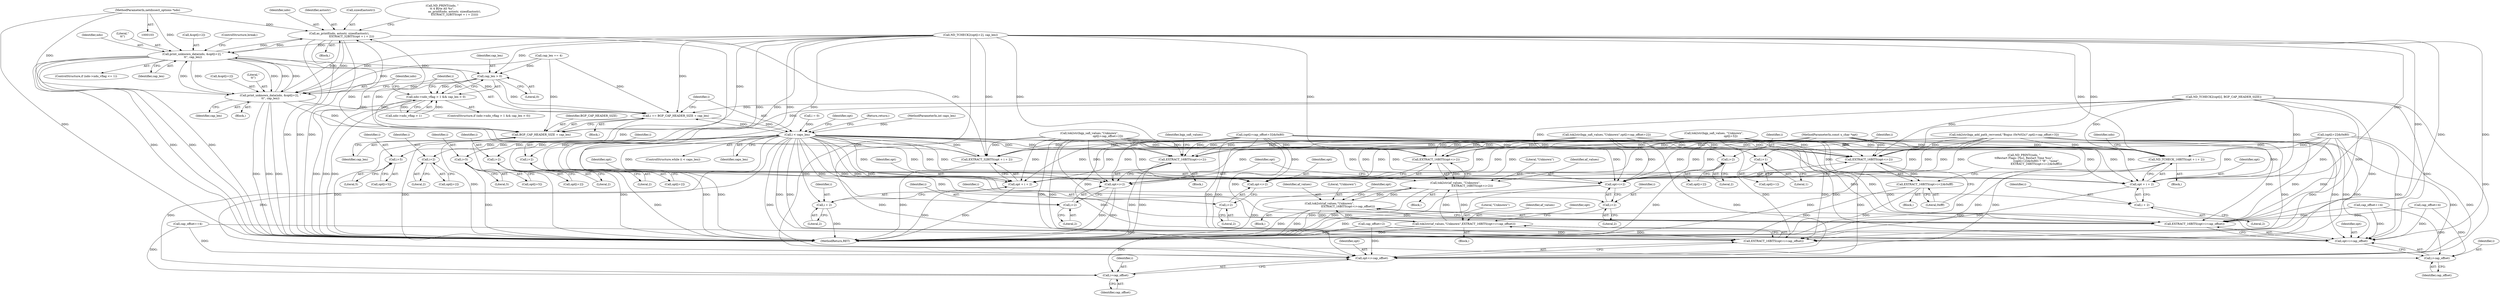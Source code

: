 digraph "0_tcpdump_86326e880d31b328a151d45348c35220baa9a1ff@pointer" {
"1000104" [label="(MethodParameterIn,netdissect_options *ndo)"];
"1000318" [label="(Call,as_printf(ndo, astostr, sizeof(astostr),\n                            EXTRACT_32BITS(opt + i + 2)))"];
"1000430" [label="(Call,print_unknown_data(ndo, &opt[i+2], \"\n\t\t\", cap_len))"];
"1000448" [label="(Call,cap_len > 0)"];
"1000442" [label="(Call,ndo->ndo_vflag > 1 && cap_len > 0)"];
"1000452" [label="(Call,print_unknown_data(ndo, &opt[i+2], \"\n\t\t\", cap_len))"];
"1000462" [label="(Call,i += BGP_CAP_HEADER_SIZE + cap_len)"];
"1000117" [label="(Call,i < caps_len)"];
"1000135" [label="(Call,i+1)"];
"1000157" [label="(Call,i+2)"];
"1000174" [label="(Call,EXTRACT_16BITS(opt+i+2))"];
"1000171" [label="(Call,tok2str(af_values, \"Unknown\",\n                                      EXTRACT_16BITS(opt+i+2)))"];
"1000250" [label="(Call,tok2str(af_values,\"Unknown\",\n                                          EXTRACT_16BITS(opt+i+cap_offset)))"];
"1000365" [label="(Call,tok2str(af_values,\"Unknown\",EXTRACT_16BITS(opt+i+cap_offset)))"];
"1000175" [label="(Call,opt+i+2)"];
"1000177" [label="(Call,i+2)"];
"1000181" [label="(Call,EXTRACT_16BITS(opt+i+2))"];
"1000182" [label="(Call,opt+i+2)"];
"1000184" [label="(Call,i+2)"];
"1000193" [label="(Call,i+5)"];
"1000198" [label="(Call,i+5)"];
"1000203" [label="(Call,ND_TCHECK_16BITS(opt + i + 2))"];
"1000204" [label="(Call,opt + i + 2)"];
"1000206" [label="(Call,i + 2)"];
"1000219" [label="(Call,i+2)"];
"1000226" [label="(Call,EXTRACT_16BITS(opt+i+2))"];
"1000225" [label="(Call,EXTRACT_16BITS(opt+i+2)&0xfff)"];
"1000227" [label="(Call,opt+i+2)"];
"1000229" [label="(Call,i+2)"];
"1000253" [label="(Call,EXTRACT_16BITS(opt+i+cap_offset))"];
"1000254" [label="(Call,opt+i+cap_offset)"];
"1000256" [label="(Call,i+cap_offset)"];
"1000323" [label="(Call,EXTRACT_32BITS(opt + i + 2))"];
"1000324" [label="(Call,opt + i + 2)"];
"1000326" [label="(Call,i + 2)"];
"1000368" [label="(Call,EXTRACT_16BITS(opt+i+cap_offset))"];
"1000369" [label="(Call,opt+i+cap_offset)"];
"1000371" [label="(Call,i+cap_offset)"];
"1000435" [label="(Call,i+2)"];
"1000457" [label="(Call,i+2)"];
"1000464" [label="(Call,BGP_CAP_HEADER_SIZE + cap_len)"];
"1000227" [label="(Call,opt+i+2)"];
"1000204" [label="(Call,opt + i + 2)"];
"1000133" [label="(Call,opt[i+1])"];
"1000465" [label="(Identifier,BGP_CAP_HEADER_SIZE)"];
"1000400" [label="(Call,tok2str(bgp_add_path_recvsend,\"Bogus (0x%02x)\",opt[i+cap_offset+3]))"];
"1000177" [label="(Call,i+2)"];
"1000438" [label="(Literal,\"\n\t\t\")"];
"1000226" [label="(Call,EXTRACT_16BITS(opt+i+2))"];
"1000137" [label="(Literal,1)"];
"1000443" [label="(Call,ndo->ndo_vflag > 1)"];
"1000463" [label="(Identifier,i)"];
"1000118" [label="(Identifier,i)"];
"1000252" [label="(Literal,\"Unknown\")"];
"1000367" [label="(Literal,\"Unknown\")"];
"1000203" [label="(Call,ND_TCHECK_16BITS(opt + i + 2))"];
"1000458" [label="(Identifier,i)"];
"1000257" [label="(Identifier,i)"];
"1000250" [label="(Call,tok2str(af_values,\"Unknown\",\n                                          EXTRACT_16BITS(opt+i+cap_offset)))"];
"1000369" [label="(Call,opt+i+cap_offset)"];
"1000442" [label="(Call,ndo->ndo_vflag > 1 && cap_len > 0)"];
"1000183" [label="(Identifier,opt)"];
"1000364" [label="(Block,)"];
"1000135" [label="(Call,i+1)"];
"1000432" [label="(Call,&opt[i+2])"];
"1000473" [label="(MethodReturn,RET)"];
"1000175" [label="(Call,opt+i+2)"];
"1000371" [label="(Call,i+cap_offset)"];
"1000180" [label="(Block,)"];
"1000450" [label="(Literal,0)"];
"1000325" [label="(Identifier,opt)"];
"1000225" [label="(Call,EXTRACT_16BITS(opt+i+2)&0xfff)"];
"1000188" [label="(Call,tok2str(bgp_safi_values, \"Unknown\",\n                                      opt[i+5]))"];
"1000172" [label="(Identifier,af_values)"];
"1000179" [label="(Literal,2)"];
"1000181" [label="(Call,EXTRACT_16BITS(opt+i+2))"];
"1000316" [label="(Block,)"];
"1000185" [label="(Identifier,i)"];
"1000199" [label="(Identifier,i)"];
"1000460" [label="(Literal,\"\n\t\t\")"];
"1000209" [label="(Call,ND_PRINT((ndo, \"\n\t\tRestart Flags: [%s], Restart Time %us\",\n                            ((opt[i+2])&0x80) ? \"R\" : \"none\",\n                            EXTRACT_16BITS(opt+i+2)&0xfff)))"];
"1000116" [label="(ControlStructure,while (i < caps_len))"];
"1000173" [label="(Literal,\"Unknown\")"];
"1000258" [label="(Identifier,cap_offset)"];
"1000194" [label="(Identifier,i)"];
"1000366" [label="(Identifier,af_values)"];
"1000324" [label="(Call,opt + i + 2)"];
"1000123" [label="(Identifier,opt)"];
"1000286" [label="(Call,(opt[i+cap_offset+3])&0x80)"];
"1000253" [label="(Call,EXTRACT_16BITS(opt+i+cap_offset))"];
"1000424" [label="(ControlStructure,if (ndo->ndo_vflag <= 1))"];
"1000433" [label="(Call,opt[i+2])"];
"1000119" [label="(Identifier,caps_len)"];
"1000230" [label="(Identifier,i)"];
"1000439" [label="(Identifier,cap_len)"];
"1000198" [label="(Call,i+5)"];
"1000120" [label="(Block,)"];
"1000159" [label="(Literal,2)"];
"1000105" [label="(MethodParameterIn,const u_char *opt)"];
"1000191" [label="(Call,opt[i+5])"];
"1000217" [label="(Call,opt[i+2])"];
"1000327" [label="(Identifier,i)"];
"1000157" [label="(Call,i+2)"];
"1000229" [label="(Call,i+2)"];
"1000117" [label="(Call,i < caps_len)"];
"1000189" [label="(Identifier,bgp_safi_values)"];
"1000382" [label="(Call,tok2str(bgp_safi_values,\"Unknown\",opt[i+cap_offset+2]))"];
"1000323" [label="(Call,EXTRACT_32BITS(opt + i + 2))"];
"1000326" [label="(Call,i + 2)"];
"1000437" [label="(Literal,2)"];
"1000228" [label="(Identifier,opt)"];
"1000300" [label="(Call,cap_offset+=4)"];
"1000232" [label="(Literal,0xfff)"];
"1000154" [label="(Call,ND_TCHECK2(opt[i+2], cap_len))"];
"1000448" [label="(Call,cap_len > 0)"];
"1000216" [label="(Call,(opt[i+2])&0x80)"];
"1000451" [label="(Block,)"];
"1000104" [label="(MethodParameterIn,netdissect_options *ndo)"];
"1000459" [label="(Literal,2)"];
"1000452" [label="(Call,print_unknown_data(ndo, &opt[i+2], \"\n\t\t\", cap_len))"];
"1000267" [label="(Call,tok2str(bgp_safi_values,\"Unknown\",\n                                          opt[i+cap_offset+2]))"];
"1000440" [label="(ControlStructure,break;)"];
"1000254" [label="(Call,opt+i+cap_offset)"];
"1000455" [label="(Call,opt[i+2])"];
"1000461" [label="(Identifier,cap_len)"];
"1000200" [label="(Literal,5)"];
"1000186" [label="(Literal,2)"];
"1000184" [label="(Call,i+2)"];
"1000309" [label="(Call,cap_len == 4)"];
"1000435" [label="(Call,i+2)"];
"1000195" [label="(Literal,5)"];
"1000155" [label="(Call,opt[i+2])"];
"1000377" [label="(Identifier,opt)"];
"1000441" [label="(ControlStructure,if (ndo->ndo_vflag > 1 && cap_len > 0))"];
"1000211" [label="(Identifier,ndo)"];
"1000318" [label="(Call,as_printf(ndo, astostr, sizeof(astostr),\n                            EXTRACT_32BITS(opt + i + 2)))"];
"1000176" [label="(Identifier,opt)"];
"1000431" [label="(Identifier,ndo)"];
"1000170" [label="(Block,)"];
"1000121" [label="(Call,ND_TCHECK2(opt[i], BGP_CAP_HEADER_SIZE))"];
"1000158" [label="(Identifier,i)"];
"1000196" [label="(Call,opt[i+5])"];
"1000163" [label="(Block,)"];
"1000365" [label="(Call,tok2str(af_values,\"Unknown\",EXTRACT_16BITS(opt+i+cap_offset)))"];
"1000467" [label="(Return,return;)"];
"1000193" [label="(Call,i+5)"];
"1000449" [label="(Identifier,cap_len)"];
"1000207" [label="(Identifier,i)"];
"1000320" [label="(Identifier,astostr)"];
"1000262" [label="(Identifier,opt)"];
"1000255" [label="(Identifier,opt)"];
"1000464" [label="(Call,BGP_CAP_HEADER_SIZE + cap_len)"];
"1000321" [label="(Call,sizeof(astostr))"];
"1000372" [label="(Identifier,i)"];
"1000220" [label="(Identifier,i)"];
"1000454" [label="(Call,&opt[i+2])"];
"1000313" [label="(Call,ND_PRINT((ndo, \"\n\t\t 4 Byte AS %s\",\n                            as_printf(ndo, astostr, sizeof(astostr),\n                            EXTRACT_32BITS(opt + i + 2)))))"];
"1000436" [label="(Identifier,i)"];
"1000368" [label="(Call,EXTRACT_16BITS(opt+i+cap_offset))"];
"1000182" [label="(Call,opt+i+2)"];
"1000174" [label="(Call,EXTRACT_16BITS(opt+i+2))"];
"1000251" [label="(Identifier,af_values)"];
"1000453" [label="(Identifier,ndo)"];
"1000219" [label="(Call,i+2)"];
"1000256" [label="(Call,i+cap_offset)"];
"1000171" [label="(Call,tok2str(af_values, \"Unknown\",\n                                      EXTRACT_16BITS(opt+i+2)))"];
"1000214" [label="(Block,)"];
"1000457" [label="(Call,i+2)"];
"1000178" [label="(Identifier,i)"];
"1000205" [label="(Identifier,opt)"];
"1000236" [label="(Call,cap_offset=4)"];
"1000328" [label="(Literal,2)"];
"1000249" [label="(Block,)"];
"1000466" [label="(Identifier,cap_len)"];
"1000370" [label="(Identifier,opt)"];
"1000413" [label="(Call,cap_offset+=4)"];
"1000106" [label="(MethodParameterIn,int caps_len)"];
"1000221" [label="(Literal,2)"];
"1000231" [label="(Literal,2)"];
"1000373" [label="(Identifier,cap_offset)"];
"1000206" [label="(Call,i + 2)"];
"1000319" [label="(Identifier,ndo)"];
"1000331" [label="(Call,cap_offset=2)"];
"1000113" [label="(Call,i = 0)"];
"1000430" [label="(Call,print_unknown_data(ndo, &opt[i+2], \"\n\t\t\", cap_len))"];
"1000208" [label="(Literal,2)"];
"1000462" [label="(Call,i += BGP_CAP_HEADER_SIZE + cap_len)"];
"1000136" [label="(Identifier,i)"];
"1000104" -> "1000103"  [label="AST: "];
"1000104" -> "1000473"  [label="DDG: "];
"1000104" -> "1000318"  [label="DDG: "];
"1000104" -> "1000430"  [label="DDG: "];
"1000104" -> "1000452"  [label="DDG: "];
"1000318" -> "1000316"  [label="AST: "];
"1000318" -> "1000323"  [label="CFG: "];
"1000319" -> "1000318"  [label="AST: "];
"1000320" -> "1000318"  [label="AST: "];
"1000321" -> "1000318"  [label="AST: "];
"1000323" -> "1000318"  [label="AST: "];
"1000313" -> "1000318"  [label="CFG: "];
"1000318" -> "1000473"  [label="DDG: "];
"1000318" -> "1000473"  [label="DDG: "];
"1000318" -> "1000473"  [label="DDG: "];
"1000318" -> "1000473"  [label="DDG: "];
"1000430" -> "1000318"  [label="DDG: "];
"1000452" -> "1000318"  [label="DDG: "];
"1000323" -> "1000318"  [label="DDG: "];
"1000318" -> "1000430"  [label="DDG: "];
"1000318" -> "1000452"  [label="DDG: "];
"1000430" -> "1000424"  [label="AST: "];
"1000430" -> "1000439"  [label="CFG: "];
"1000431" -> "1000430"  [label="AST: "];
"1000432" -> "1000430"  [label="AST: "];
"1000438" -> "1000430"  [label="AST: "];
"1000439" -> "1000430"  [label="AST: "];
"1000440" -> "1000430"  [label="CFG: "];
"1000430" -> "1000473"  [label="DDG: "];
"1000430" -> "1000473"  [label="DDG: "];
"1000430" -> "1000473"  [label="DDG: "];
"1000430" -> "1000473"  [label="DDG: "];
"1000452" -> "1000430"  [label="DDG: "];
"1000452" -> "1000430"  [label="DDG: "];
"1000154" -> "1000430"  [label="DDG: "];
"1000430" -> "1000448"  [label="DDG: "];
"1000430" -> "1000452"  [label="DDG: "];
"1000430" -> "1000452"  [label="DDG: "];
"1000430" -> "1000452"  [label="DDG: "];
"1000430" -> "1000462"  [label="DDG: "];
"1000430" -> "1000464"  [label="DDG: "];
"1000448" -> "1000442"  [label="AST: "];
"1000448" -> "1000450"  [label="CFG: "];
"1000449" -> "1000448"  [label="AST: "];
"1000450" -> "1000448"  [label="AST: "];
"1000442" -> "1000448"  [label="CFG: "];
"1000448" -> "1000442"  [label="DDG: "];
"1000448" -> "1000442"  [label="DDG: "];
"1000309" -> "1000448"  [label="DDG: "];
"1000154" -> "1000448"  [label="DDG: "];
"1000448" -> "1000452"  [label="DDG: "];
"1000448" -> "1000462"  [label="DDG: "];
"1000448" -> "1000464"  [label="DDG: "];
"1000442" -> "1000441"  [label="AST: "];
"1000442" -> "1000443"  [label="CFG: "];
"1000443" -> "1000442"  [label="AST: "];
"1000453" -> "1000442"  [label="CFG: "];
"1000463" -> "1000442"  [label="CFG: "];
"1000442" -> "1000473"  [label="DDG: "];
"1000442" -> "1000473"  [label="DDG: "];
"1000442" -> "1000473"  [label="DDG: "];
"1000443" -> "1000442"  [label="DDG: "];
"1000443" -> "1000442"  [label="DDG: "];
"1000452" -> "1000451"  [label="AST: "];
"1000452" -> "1000461"  [label="CFG: "];
"1000453" -> "1000452"  [label="AST: "];
"1000454" -> "1000452"  [label="AST: "];
"1000460" -> "1000452"  [label="AST: "];
"1000461" -> "1000452"  [label="AST: "];
"1000463" -> "1000452"  [label="CFG: "];
"1000452" -> "1000473"  [label="DDG: "];
"1000452" -> "1000473"  [label="DDG: "];
"1000452" -> "1000473"  [label="DDG: "];
"1000309" -> "1000452"  [label="DDG: "];
"1000154" -> "1000452"  [label="DDG: "];
"1000452" -> "1000462"  [label="DDG: "];
"1000452" -> "1000464"  [label="DDG: "];
"1000462" -> "1000120"  [label="AST: "];
"1000462" -> "1000464"  [label="CFG: "];
"1000463" -> "1000462"  [label="AST: "];
"1000464" -> "1000462"  [label="AST: "];
"1000118" -> "1000462"  [label="CFG: "];
"1000462" -> "1000473"  [label="DDG: "];
"1000462" -> "1000117"  [label="DDG: "];
"1000121" -> "1000462"  [label="DDG: "];
"1000309" -> "1000462"  [label="DDG: "];
"1000154" -> "1000462"  [label="DDG: "];
"1000117" -> "1000462"  [label="DDG: "];
"1000117" -> "1000116"  [label="AST: "];
"1000117" -> "1000119"  [label="CFG: "];
"1000118" -> "1000117"  [label="AST: "];
"1000119" -> "1000117"  [label="AST: "];
"1000123" -> "1000117"  [label="CFG: "];
"1000467" -> "1000117"  [label="CFG: "];
"1000117" -> "1000473"  [label="DDG: "];
"1000117" -> "1000473"  [label="DDG: "];
"1000117" -> "1000473"  [label="DDG: "];
"1000113" -> "1000117"  [label="DDG: "];
"1000106" -> "1000117"  [label="DDG: "];
"1000117" -> "1000135"  [label="DDG: "];
"1000117" -> "1000157"  [label="DDG: "];
"1000117" -> "1000174"  [label="DDG: "];
"1000117" -> "1000175"  [label="DDG: "];
"1000117" -> "1000177"  [label="DDG: "];
"1000117" -> "1000181"  [label="DDG: "];
"1000117" -> "1000182"  [label="DDG: "];
"1000117" -> "1000184"  [label="DDG: "];
"1000117" -> "1000193"  [label="DDG: "];
"1000117" -> "1000198"  [label="DDG: "];
"1000117" -> "1000203"  [label="DDG: "];
"1000117" -> "1000204"  [label="DDG: "];
"1000117" -> "1000206"  [label="DDG: "];
"1000117" -> "1000219"  [label="DDG: "];
"1000117" -> "1000226"  [label="DDG: "];
"1000117" -> "1000227"  [label="DDG: "];
"1000117" -> "1000229"  [label="DDG: "];
"1000117" -> "1000253"  [label="DDG: "];
"1000117" -> "1000254"  [label="DDG: "];
"1000117" -> "1000256"  [label="DDG: "];
"1000117" -> "1000323"  [label="DDG: "];
"1000117" -> "1000324"  [label="DDG: "];
"1000117" -> "1000326"  [label="DDG: "];
"1000117" -> "1000368"  [label="DDG: "];
"1000117" -> "1000369"  [label="DDG: "];
"1000117" -> "1000371"  [label="DDG: "];
"1000117" -> "1000435"  [label="DDG: "];
"1000117" -> "1000457"  [label="DDG: "];
"1000135" -> "1000133"  [label="AST: "];
"1000135" -> "1000137"  [label="CFG: "];
"1000136" -> "1000135"  [label="AST: "];
"1000137" -> "1000135"  [label="AST: "];
"1000133" -> "1000135"  [label="CFG: "];
"1000157" -> "1000155"  [label="AST: "];
"1000157" -> "1000159"  [label="CFG: "];
"1000158" -> "1000157"  [label="AST: "];
"1000159" -> "1000157"  [label="AST: "];
"1000155" -> "1000157"  [label="CFG: "];
"1000157" -> "1000473"  [label="DDG: "];
"1000174" -> "1000171"  [label="AST: "];
"1000174" -> "1000175"  [label="CFG: "];
"1000175" -> "1000174"  [label="AST: "];
"1000171" -> "1000174"  [label="CFG: "];
"1000174" -> "1000171"  [label="DDG: "];
"1000286" -> "1000174"  [label="DDG: "];
"1000154" -> "1000174"  [label="DDG: "];
"1000400" -> "1000174"  [label="DDG: "];
"1000188" -> "1000174"  [label="DDG: "];
"1000267" -> "1000174"  [label="DDG: "];
"1000382" -> "1000174"  [label="DDG: "];
"1000105" -> "1000174"  [label="DDG: "];
"1000171" -> "1000170"  [label="AST: "];
"1000172" -> "1000171"  [label="AST: "];
"1000173" -> "1000171"  [label="AST: "];
"1000183" -> "1000171"  [label="CFG: "];
"1000171" -> "1000473"  [label="DDG: "];
"1000171" -> "1000473"  [label="DDG: "];
"1000250" -> "1000171"  [label="DDG: "];
"1000365" -> "1000171"  [label="DDG: "];
"1000171" -> "1000250"  [label="DDG: "];
"1000171" -> "1000365"  [label="DDG: "];
"1000250" -> "1000249"  [label="AST: "];
"1000250" -> "1000253"  [label="CFG: "];
"1000251" -> "1000250"  [label="AST: "];
"1000252" -> "1000250"  [label="AST: "];
"1000253" -> "1000250"  [label="AST: "];
"1000262" -> "1000250"  [label="CFG: "];
"1000250" -> "1000473"  [label="DDG: "];
"1000250" -> "1000473"  [label="DDG: "];
"1000365" -> "1000250"  [label="DDG: "];
"1000253" -> "1000250"  [label="DDG: "];
"1000250" -> "1000365"  [label="DDG: "];
"1000365" -> "1000364"  [label="AST: "];
"1000365" -> "1000368"  [label="CFG: "];
"1000366" -> "1000365"  [label="AST: "];
"1000367" -> "1000365"  [label="AST: "];
"1000368" -> "1000365"  [label="AST: "];
"1000377" -> "1000365"  [label="CFG: "];
"1000365" -> "1000473"  [label="DDG: "];
"1000365" -> "1000473"  [label="DDG: "];
"1000368" -> "1000365"  [label="DDG: "];
"1000175" -> "1000177"  [label="CFG: "];
"1000176" -> "1000175"  [label="AST: "];
"1000177" -> "1000175"  [label="AST: "];
"1000286" -> "1000175"  [label="DDG: "];
"1000154" -> "1000175"  [label="DDG: "];
"1000400" -> "1000175"  [label="DDG: "];
"1000188" -> "1000175"  [label="DDG: "];
"1000267" -> "1000175"  [label="DDG: "];
"1000382" -> "1000175"  [label="DDG: "];
"1000105" -> "1000175"  [label="DDG: "];
"1000177" -> "1000179"  [label="CFG: "];
"1000178" -> "1000177"  [label="AST: "];
"1000179" -> "1000177"  [label="AST: "];
"1000181" -> "1000180"  [label="AST: "];
"1000181" -> "1000182"  [label="CFG: "];
"1000182" -> "1000181"  [label="AST: "];
"1000189" -> "1000181"  [label="CFG: "];
"1000181" -> "1000473"  [label="DDG: "];
"1000181" -> "1000473"  [label="DDG: "];
"1000286" -> "1000181"  [label="DDG: "];
"1000154" -> "1000181"  [label="DDG: "];
"1000400" -> "1000181"  [label="DDG: "];
"1000188" -> "1000181"  [label="DDG: "];
"1000267" -> "1000181"  [label="DDG: "];
"1000382" -> "1000181"  [label="DDG: "];
"1000105" -> "1000181"  [label="DDG: "];
"1000182" -> "1000184"  [label="CFG: "];
"1000183" -> "1000182"  [label="AST: "];
"1000184" -> "1000182"  [label="AST: "];
"1000182" -> "1000473"  [label="DDG: "];
"1000182" -> "1000473"  [label="DDG: "];
"1000286" -> "1000182"  [label="DDG: "];
"1000154" -> "1000182"  [label="DDG: "];
"1000400" -> "1000182"  [label="DDG: "];
"1000188" -> "1000182"  [label="DDG: "];
"1000267" -> "1000182"  [label="DDG: "];
"1000382" -> "1000182"  [label="DDG: "];
"1000105" -> "1000182"  [label="DDG: "];
"1000184" -> "1000186"  [label="CFG: "];
"1000185" -> "1000184"  [label="AST: "];
"1000186" -> "1000184"  [label="AST: "];
"1000193" -> "1000191"  [label="AST: "];
"1000193" -> "1000195"  [label="CFG: "];
"1000194" -> "1000193"  [label="AST: "];
"1000195" -> "1000193"  [label="AST: "];
"1000191" -> "1000193"  [label="CFG: "];
"1000198" -> "1000196"  [label="AST: "];
"1000198" -> "1000200"  [label="CFG: "];
"1000199" -> "1000198"  [label="AST: "];
"1000200" -> "1000198"  [label="AST: "];
"1000196" -> "1000198"  [label="CFG: "];
"1000198" -> "1000473"  [label="DDG: "];
"1000203" -> "1000163"  [label="AST: "];
"1000203" -> "1000204"  [label="CFG: "];
"1000204" -> "1000203"  [label="AST: "];
"1000211" -> "1000203"  [label="CFG: "];
"1000203" -> "1000473"  [label="DDG: "];
"1000203" -> "1000473"  [label="DDG: "];
"1000286" -> "1000203"  [label="DDG: "];
"1000154" -> "1000203"  [label="DDG: "];
"1000400" -> "1000203"  [label="DDG: "];
"1000188" -> "1000203"  [label="DDG: "];
"1000267" -> "1000203"  [label="DDG: "];
"1000382" -> "1000203"  [label="DDG: "];
"1000105" -> "1000203"  [label="DDG: "];
"1000216" -> "1000203"  [label="DDG: "];
"1000121" -> "1000203"  [label="DDG: "];
"1000204" -> "1000206"  [label="CFG: "];
"1000205" -> "1000204"  [label="AST: "];
"1000206" -> "1000204"  [label="AST: "];
"1000204" -> "1000473"  [label="DDG: "];
"1000286" -> "1000204"  [label="DDG: "];
"1000154" -> "1000204"  [label="DDG: "];
"1000400" -> "1000204"  [label="DDG: "];
"1000188" -> "1000204"  [label="DDG: "];
"1000267" -> "1000204"  [label="DDG: "];
"1000382" -> "1000204"  [label="DDG: "];
"1000105" -> "1000204"  [label="DDG: "];
"1000216" -> "1000204"  [label="DDG: "];
"1000121" -> "1000204"  [label="DDG: "];
"1000206" -> "1000208"  [label="CFG: "];
"1000207" -> "1000206"  [label="AST: "];
"1000208" -> "1000206"  [label="AST: "];
"1000219" -> "1000217"  [label="AST: "];
"1000219" -> "1000221"  [label="CFG: "];
"1000220" -> "1000219"  [label="AST: "];
"1000221" -> "1000219"  [label="AST: "];
"1000217" -> "1000219"  [label="CFG: "];
"1000226" -> "1000225"  [label="AST: "];
"1000226" -> "1000227"  [label="CFG: "];
"1000227" -> "1000226"  [label="AST: "];
"1000232" -> "1000226"  [label="CFG: "];
"1000226" -> "1000473"  [label="DDG: "];
"1000226" -> "1000225"  [label="DDG: "];
"1000286" -> "1000226"  [label="DDG: "];
"1000216" -> "1000226"  [label="DDG: "];
"1000400" -> "1000226"  [label="DDG: "];
"1000188" -> "1000226"  [label="DDG: "];
"1000267" -> "1000226"  [label="DDG: "];
"1000382" -> "1000226"  [label="DDG: "];
"1000105" -> "1000226"  [label="DDG: "];
"1000121" -> "1000226"  [label="DDG: "];
"1000154" -> "1000226"  [label="DDG: "];
"1000225" -> "1000214"  [label="AST: "];
"1000225" -> "1000232"  [label="CFG: "];
"1000232" -> "1000225"  [label="AST: "];
"1000209" -> "1000225"  [label="CFG: "];
"1000225" -> "1000473"  [label="DDG: "];
"1000225" -> "1000473"  [label="DDG: "];
"1000227" -> "1000229"  [label="CFG: "];
"1000228" -> "1000227"  [label="AST: "];
"1000229" -> "1000227"  [label="AST: "];
"1000227" -> "1000473"  [label="DDG: "];
"1000227" -> "1000473"  [label="DDG: "];
"1000286" -> "1000227"  [label="DDG: "];
"1000216" -> "1000227"  [label="DDG: "];
"1000400" -> "1000227"  [label="DDG: "];
"1000188" -> "1000227"  [label="DDG: "];
"1000267" -> "1000227"  [label="DDG: "];
"1000382" -> "1000227"  [label="DDG: "];
"1000105" -> "1000227"  [label="DDG: "];
"1000121" -> "1000227"  [label="DDG: "];
"1000154" -> "1000227"  [label="DDG: "];
"1000229" -> "1000231"  [label="CFG: "];
"1000230" -> "1000229"  [label="AST: "];
"1000231" -> "1000229"  [label="AST: "];
"1000229" -> "1000473"  [label="DDG: "];
"1000253" -> "1000254"  [label="CFG: "];
"1000254" -> "1000253"  [label="AST: "];
"1000286" -> "1000253"  [label="DDG: "];
"1000400" -> "1000253"  [label="DDG: "];
"1000188" -> "1000253"  [label="DDG: "];
"1000267" -> "1000253"  [label="DDG: "];
"1000382" -> "1000253"  [label="DDG: "];
"1000216" -> "1000253"  [label="DDG: "];
"1000105" -> "1000253"  [label="DDG: "];
"1000121" -> "1000253"  [label="DDG: "];
"1000154" -> "1000253"  [label="DDG: "];
"1000236" -> "1000253"  [label="DDG: "];
"1000300" -> "1000253"  [label="DDG: "];
"1000254" -> "1000256"  [label="CFG: "];
"1000255" -> "1000254"  [label="AST: "];
"1000256" -> "1000254"  [label="AST: "];
"1000286" -> "1000254"  [label="DDG: "];
"1000400" -> "1000254"  [label="DDG: "];
"1000188" -> "1000254"  [label="DDG: "];
"1000267" -> "1000254"  [label="DDG: "];
"1000382" -> "1000254"  [label="DDG: "];
"1000216" -> "1000254"  [label="DDG: "];
"1000105" -> "1000254"  [label="DDG: "];
"1000121" -> "1000254"  [label="DDG: "];
"1000154" -> "1000254"  [label="DDG: "];
"1000236" -> "1000254"  [label="DDG: "];
"1000300" -> "1000254"  [label="DDG: "];
"1000256" -> "1000258"  [label="CFG: "];
"1000257" -> "1000256"  [label="AST: "];
"1000258" -> "1000256"  [label="AST: "];
"1000236" -> "1000256"  [label="DDG: "];
"1000300" -> "1000256"  [label="DDG: "];
"1000323" -> "1000324"  [label="CFG: "];
"1000324" -> "1000323"  [label="AST: "];
"1000323" -> "1000473"  [label="DDG: "];
"1000286" -> "1000323"  [label="DDG: "];
"1000154" -> "1000323"  [label="DDG: "];
"1000400" -> "1000323"  [label="DDG: "];
"1000188" -> "1000323"  [label="DDG: "];
"1000267" -> "1000323"  [label="DDG: "];
"1000382" -> "1000323"  [label="DDG: "];
"1000105" -> "1000323"  [label="DDG: "];
"1000324" -> "1000326"  [label="CFG: "];
"1000325" -> "1000324"  [label="AST: "];
"1000326" -> "1000324"  [label="AST: "];
"1000324" -> "1000473"  [label="DDG: "];
"1000324" -> "1000473"  [label="DDG: "];
"1000286" -> "1000324"  [label="DDG: "];
"1000154" -> "1000324"  [label="DDG: "];
"1000400" -> "1000324"  [label="DDG: "];
"1000188" -> "1000324"  [label="DDG: "];
"1000267" -> "1000324"  [label="DDG: "];
"1000382" -> "1000324"  [label="DDG: "];
"1000105" -> "1000324"  [label="DDG: "];
"1000326" -> "1000328"  [label="CFG: "];
"1000327" -> "1000326"  [label="AST: "];
"1000328" -> "1000326"  [label="AST: "];
"1000326" -> "1000473"  [label="DDG: "];
"1000368" -> "1000369"  [label="CFG: "];
"1000369" -> "1000368"  [label="AST: "];
"1000286" -> "1000368"  [label="DDG: "];
"1000154" -> "1000368"  [label="DDG: "];
"1000400" -> "1000368"  [label="DDG: "];
"1000188" -> "1000368"  [label="DDG: "];
"1000267" -> "1000368"  [label="DDG: "];
"1000382" -> "1000368"  [label="DDG: "];
"1000105" -> "1000368"  [label="DDG: "];
"1000216" -> "1000368"  [label="DDG: "];
"1000121" -> "1000368"  [label="DDG: "];
"1000331" -> "1000368"  [label="DDG: "];
"1000413" -> "1000368"  [label="DDG: "];
"1000369" -> "1000371"  [label="CFG: "];
"1000370" -> "1000369"  [label="AST: "];
"1000371" -> "1000369"  [label="AST: "];
"1000286" -> "1000369"  [label="DDG: "];
"1000154" -> "1000369"  [label="DDG: "];
"1000400" -> "1000369"  [label="DDG: "];
"1000188" -> "1000369"  [label="DDG: "];
"1000267" -> "1000369"  [label="DDG: "];
"1000382" -> "1000369"  [label="DDG: "];
"1000105" -> "1000369"  [label="DDG: "];
"1000216" -> "1000369"  [label="DDG: "];
"1000121" -> "1000369"  [label="DDG: "];
"1000331" -> "1000369"  [label="DDG: "];
"1000413" -> "1000369"  [label="DDG: "];
"1000371" -> "1000373"  [label="CFG: "];
"1000372" -> "1000371"  [label="AST: "];
"1000373" -> "1000371"  [label="AST: "];
"1000331" -> "1000371"  [label="DDG: "];
"1000413" -> "1000371"  [label="DDG: "];
"1000435" -> "1000433"  [label="AST: "];
"1000435" -> "1000437"  [label="CFG: "];
"1000436" -> "1000435"  [label="AST: "];
"1000437" -> "1000435"  [label="AST: "];
"1000433" -> "1000435"  [label="CFG: "];
"1000435" -> "1000473"  [label="DDG: "];
"1000457" -> "1000455"  [label="AST: "];
"1000457" -> "1000459"  [label="CFG: "];
"1000458" -> "1000457"  [label="AST: "];
"1000459" -> "1000457"  [label="AST: "];
"1000455" -> "1000457"  [label="CFG: "];
"1000464" -> "1000466"  [label="CFG: "];
"1000465" -> "1000464"  [label="AST: "];
"1000466" -> "1000464"  [label="AST: "];
"1000464" -> "1000473"  [label="DDG: "];
"1000464" -> "1000473"  [label="DDG: "];
"1000121" -> "1000464"  [label="DDG: "];
"1000309" -> "1000464"  [label="DDG: "];
"1000154" -> "1000464"  [label="DDG: "];
}
